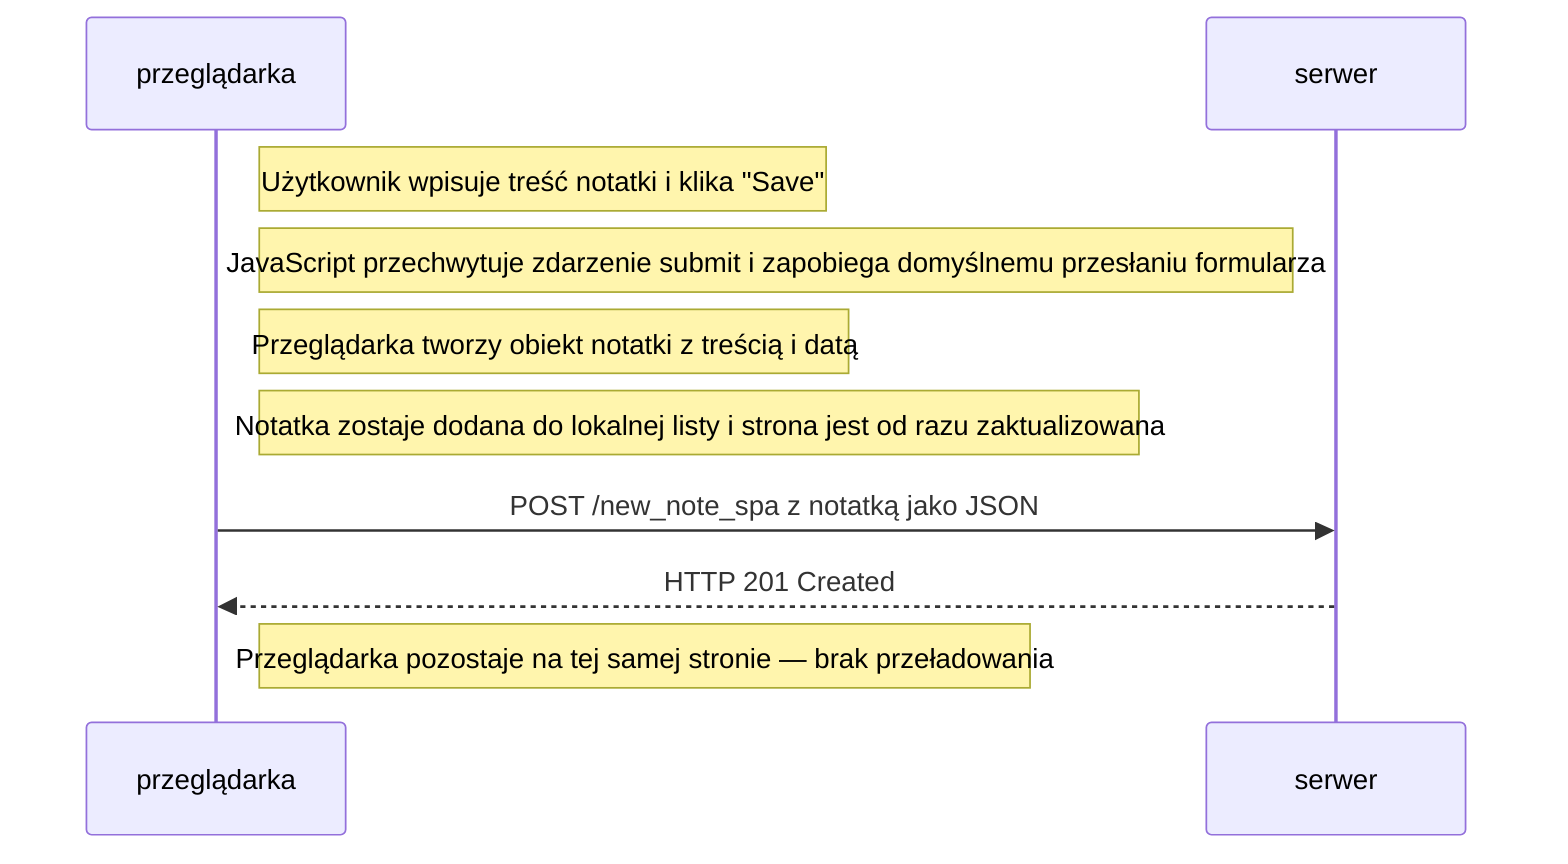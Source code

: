 sequenceDiagram
    participant przeglądarka
    participant serwer

    Note right of przeglądarka: Użytkownik wpisuje treść notatki i klika "Save"

    Note right of przeglądarka: JavaScript przechwytuje zdarzenie submit i zapobiega domyślnemu przesłaniu formularza

    Note right of przeglądarka: Przeglądarka tworzy obiekt notatki z treścią i datą

    Note right of przeglądarka: Notatka zostaje dodana do lokalnej listy i strona jest od razu zaktualizowana 

    przeglądarka->>serwer: POST /new_note_spa z notatką jako JSON
    serwer-->>przeglądarka: HTTP 201 Created


    Note right of przeglądarka: Przeglądarka pozostaje na tej samej stronie — brak przeładowania